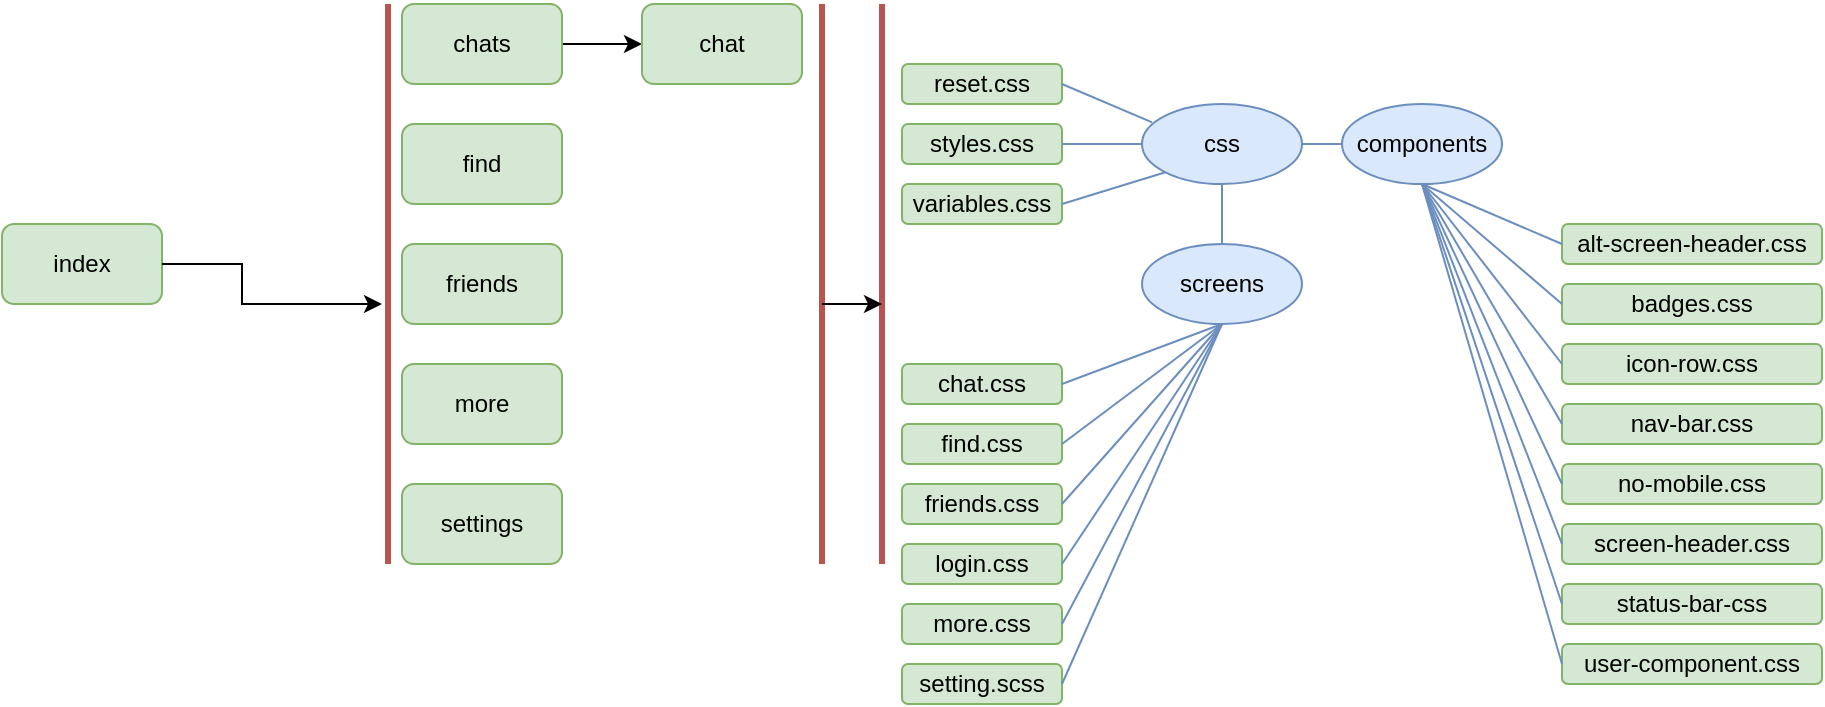 <mxfile version="14.2.7" type="device"><diagram id="NhBPCD9ld7adjzWJ5HqO" name="Page-1"><mxGraphModel dx="1185" dy="635" grid="1" gridSize="10" guides="1" tooltips="1" connect="1" arrows="1" fold="1" page="1" pageScale="1" pageWidth="850" pageHeight="1100" math="0" shadow="0"><root><mxCell id="0"/><mxCell id="1" parent="0"/><mxCell id="GrqGTEpHGL8KUfSvFS55-1" value="index" style="rounded=1;whiteSpace=wrap;html=1;fillColor=#d5e8d4;strokeColor=#82b366;" vertex="1" parent="1"><mxGeometry x="40" y="310" width="80" height="40" as="geometry"/></mxCell><mxCell id="GrqGTEpHGL8KUfSvFS55-2" value="settings" style="rounded=1;whiteSpace=wrap;html=1;fillColor=#d5e8d4;strokeColor=#82b366;" vertex="1" parent="1"><mxGeometry x="240" y="440" width="80" height="40" as="geometry"/></mxCell><mxCell id="GrqGTEpHGL8KUfSvFS55-3" value="more" style="rounded=1;whiteSpace=wrap;html=1;fillColor=#d5e8d4;strokeColor=#82b366;" vertex="1" parent="1"><mxGeometry x="240" y="380" width="80" height="40" as="geometry"/></mxCell><mxCell id="GrqGTEpHGL8KUfSvFS55-4" value="friends" style="rounded=1;whiteSpace=wrap;html=1;fillColor=#d5e8d4;strokeColor=#82b366;" vertex="1" parent="1"><mxGeometry x="240" y="320" width="80" height="40" as="geometry"/></mxCell><mxCell id="GrqGTEpHGL8KUfSvFS55-5" value="find" style="rounded=1;whiteSpace=wrap;html=1;fillColor=#d5e8d4;strokeColor=#82b366;" vertex="1" parent="1"><mxGeometry x="240" y="260" width="80" height="40" as="geometry"/></mxCell><mxCell id="GrqGTEpHGL8KUfSvFS55-21" style="edgeStyle=orthogonalEdgeStyle;rounded=0;orthogonalLoop=1;jettySize=auto;html=1;entryX=0;entryY=0.5;entryDx=0;entryDy=0;fillColor=#d5e8d4;" edge="1" parent="1" source="GrqGTEpHGL8KUfSvFS55-6" target="GrqGTEpHGL8KUfSvFS55-7"><mxGeometry relative="1" as="geometry"/></mxCell><mxCell id="GrqGTEpHGL8KUfSvFS55-6" value="chats" style="rounded=1;whiteSpace=wrap;html=1;fillColor=#d5e8d4;strokeColor=#82b366;" vertex="1" parent="1"><mxGeometry x="240" y="200" width="80" height="40" as="geometry"/></mxCell><mxCell id="GrqGTEpHGL8KUfSvFS55-7" value="chat" style="rounded=1;whiteSpace=wrap;html=1;fillColor=#d5e8d4;strokeColor=#82b366;" vertex="1" parent="1"><mxGeometry x="360" y="200" width="80" height="40" as="geometry"/></mxCell><mxCell id="GrqGTEpHGL8KUfSvFS55-9" value="css" style="ellipse;whiteSpace=wrap;html=1;fillColor=#dae8fc;strokeColor=#6c8ebf;" vertex="1" parent="1"><mxGeometry x="610" y="250" width="80" height="40" as="geometry"/></mxCell><mxCell id="GrqGTEpHGL8KUfSvFS55-10" value="screens" style="ellipse;whiteSpace=wrap;html=1;fillColor=#dae8fc;strokeColor=#6c8ebf;" vertex="1" parent="1"><mxGeometry x="610" y="320" width="80" height="40" as="geometry"/></mxCell><mxCell id="GrqGTEpHGL8KUfSvFS55-11" value="components" style="ellipse;whiteSpace=wrap;html=1;fillColor=#dae8fc;strokeColor=#6c8ebf;" vertex="1" parent="1"><mxGeometry x="710" y="250" width="80" height="40" as="geometry"/></mxCell><mxCell id="GrqGTEpHGL8KUfSvFS55-12" value="reset.css" style="rounded=1;whiteSpace=wrap;html=1;fillColor=#d5e8d4;strokeColor=#82b366;" vertex="1" parent="1"><mxGeometry x="490" y="230" width="80" height="20" as="geometry"/></mxCell><mxCell id="GrqGTEpHGL8KUfSvFS55-13" value="variables.css" style="rounded=1;whiteSpace=wrap;html=1;fillColor=#d5e8d4;strokeColor=#82b366;" vertex="1" parent="1"><mxGeometry x="490" y="290" width="80" height="20" as="geometry"/></mxCell><mxCell id="GrqGTEpHGL8KUfSvFS55-14" value="styles.css" style="rounded=1;whiteSpace=wrap;html=1;fillColor=#d5e8d4;strokeColor=#82b366;" vertex="1" parent="1"><mxGeometry x="490" y="260" width="80" height="20" as="geometry"/></mxCell><mxCell id="GrqGTEpHGL8KUfSvFS55-15" value="" style="endArrow=none;html=1;entryX=0.063;entryY=0.229;entryDx=0;entryDy=0;exitX=1;exitY=0.5;exitDx=0;exitDy=0;fillColor=#dae8fc;strokeColor=#6c8ebf;entryPerimeter=0;" edge="1" parent="1" source="GrqGTEpHGL8KUfSvFS55-12" target="GrqGTEpHGL8KUfSvFS55-9"><mxGeometry width="50" height="50" relative="1" as="geometry"><mxPoint x="750" y="100" as="sourcePoint"/><mxPoint x="800" y="50" as="targetPoint"/></mxGeometry></mxCell><mxCell id="GrqGTEpHGL8KUfSvFS55-16" value="" style="endArrow=none;html=1;entryX=0;entryY=0.5;entryDx=0;entryDy=0;exitX=1;exitY=0.5;exitDx=0;exitDy=0;fillColor=#dae8fc;strokeColor=#6c8ebf;" edge="1" parent="1" source="GrqGTEpHGL8KUfSvFS55-14" target="GrqGTEpHGL8KUfSvFS55-9"><mxGeometry width="50" height="50" relative="1" as="geometry"><mxPoint x="570" y="170" as="sourcePoint"/><mxPoint x="611.716" y="144.142" as="targetPoint"/></mxGeometry></mxCell><mxCell id="GrqGTEpHGL8KUfSvFS55-17" value="" style="endArrow=none;html=1;entryX=0;entryY=1;entryDx=0;entryDy=0;exitX=1;exitY=0.5;exitDx=0;exitDy=0;fillColor=#dae8fc;strokeColor=#6c8ebf;" edge="1" parent="1" source="GrqGTEpHGL8KUfSvFS55-13" target="GrqGTEpHGL8KUfSvFS55-9"><mxGeometry width="50" height="50" relative="1" as="geometry"><mxPoint x="580" y="180" as="sourcePoint"/><mxPoint x="621.716" y="154.142" as="targetPoint"/></mxGeometry></mxCell><mxCell id="GrqGTEpHGL8KUfSvFS55-18" value="" style="endArrow=none;html=1;entryX=0;entryY=0.5;entryDx=0;entryDy=0;exitX=1;exitY=0.5;exitDx=0;exitDy=0;fillColor=#dae8fc;strokeColor=#6c8ebf;" edge="1" parent="1" source="GrqGTEpHGL8KUfSvFS55-9" target="GrqGTEpHGL8KUfSvFS55-11"><mxGeometry width="50" height="50" relative="1" as="geometry"><mxPoint x="600" y="340" as="sourcePoint"/><mxPoint x="641.716" y="314.142" as="targetPoint"/></mxGeometry></mxCell><mxCell id="GrqGTEpHGL8KUfSvFS55-19" value="" style="endArrow=none;html=1;exitX=0.5;exitY=1;exitDx=0;exitDy=0;fillColor=#dae8fc;strokeColor=#6c8ebf;" edge="1" parent="1" source="GrqGTEpHGL8KUfSvFS55-9" target="GrqGTEpHGL8KUfSvFS55-10"><mxGeometry width="50" height="50" relative="1" as="geometry"><mxPoint x="610" y="350" as="sourcePoint"/><mxPoint x="651.716" y="324.142" as="targetPoint"/></mxGeometry></mxCell><mxCell id="GrqGTEpHGL8KUfSvFS55-22" value="" style="endArrow=none;html=1;fillColor=#f8cecc;strokeColor=#b85450;strokeWidth=3;" edge="1" parent="1"><mxGeometry width="50" height="50" relative="1" as="geometry"><mxPoint x="233" y="480" as="sourcePoint"/><mxPoint x="233" y="200" as="targetPoint"/></mxGeometry></mxCell><mxCell id="GrqGTEpHGL8KUfSvFS55-23" style="edgeStyle=orthogonalEdgeStyle;rounded=0;orthogonalLoop=1;jettySize=auto;html=1;fillColor=#d5e8d4;exitX=1;exitY=0.5;exitDx=0;exitDy=0;" edge="1" parent="1" source="GrqGTEpHGL8KUfSvFS55-1"><mxGeometry relative="1" as="geometry"><mxPoint x="330" y="230" as="sourcePoint"/><mxPoint x="230" y="350" as="targetPoint"/><Array as="points"><mxPoint x="160" y="330"/><mxPoint x="160" y="350"/></Array></mxGeometry></mxCell><mxCell id="GrqGTEpHGL8KUfSvFS55-24" value="" style="endArrow=none;html=1;fillColor=#f8cecc;strokeColor=#b85450;strokeWidth=3;" edge="1" parent="1"><mxGeometry width="50" height="50" relative="1" as="geometry"><mxPoint x="450" y="480" as="sourcePoint"/><mxPoint x="450" y="200" as="targetPoint"/></mxGeometry></mxCell><mxCell id="GrqGTEpHGL8KUfSvFS55-25" value="" style="endArrow=none;html=1;fillColor=#f8cecc;strokeColor=#b85450;strokeWidth=3;" edge="1" parent="1"><mxGeometry width="50" height="50" relative="1" as="geometry"><mxPoint x="480" y="480" as="sourcePoint"/><mxPoint x="480" y="200" as="targetPoint"/></mxGeometry></mxCell><mxCell id="GrqGTEpHGL8KUfSvFS55-26" style="edgeStyle=orthogonalEdgeStyle;rounded=0;orthogonalLoop=1;jettySize=auto;html=1;fillColor=#d5e8d4;" edge="1" parent="1"><mxGeometry relative="1" as="geometry"><mxPoint x="450" y="350" as="sourcePoint"/><mxPoint x="480" y="350" as="targetPoint"/></mxGeometry></mxCell><mxCell id="GrqGTEpHGL8KUfSvFS55-27" value="chat.css" style="rounded=1;whiteSpace=wrap;html=1;fillColor=#d5e8d4;strokeColor=#82b366;" vertex="1" parent="1"><mxGeometry x="490" y="380" width="80" height="20" as="geometry"/></mxCell><mxCell id="GrqGTEpHGL8KUfSvFS55-28" value="setting.scss" style="rounded=1;whiteSpace=wrap;html=1;fillColor=#d5e8d4;strokeColor=#82b366;" vertex="1" parent="1"><mxGeometry x="490" y="530" width="80" height="20" as="geometry"/></mxCell><mxCell id="GrqGTEpHGL8KUfSvFS55-29" value="more.css" style="rounded=1;whiteSpace=wrap;html=1;fillColor=#d5e8d4;strokeColor=#82b366;" vertex="1" parent="1"><mxGeometry x="490" y="500" width="80" height="20" as="geometry"/></mxCell><mxCell id="GrqGTEpHGL8KUfSvFS55-30" value="login.css" style="rounded=1;whiteSpace=wrap;html=1;fillColor=#d5e8d4;strokeColor=#82b366;" vertex="1" parent="1"><mxGeometry x="490" y="470" width="80" height="20" as="geometry"/></mxCell><mxCell id="GrqGTEpHGL8KUfSvFS55-31" value="friends.css" style="rounded=1;whiteSpace=wrap;html=1;fillColor=#d5e8d4;strokeColor=#82b366;" vertex="1" parent="1"><mxGeometry x="490" y="440" width="80" height="20" as="geometry"/></mxCell><mxCell id="GrqGTEpHGL8KUfSvFS55-32" value="find.css" style="rounded=1;whiteSpace=wrap;html=1;fillColor=#d5e8d4;strokeColor=#82b366;" vertex="1" parent="1"><mxGeometry x="490" y="410" width="80" height="20" as="geometry"/></mxCell><mxCell id="GrqGTEpHGL8KUfSvFS55-36" value="" style="endArrow=none;html=1;exitX=1;exitY=0.5;exitDx=0;exitDy=0;fillColor=#dae8fc;strokeColor=#6c8ebf;entryX=0.5;entryY=1;entryDx=0;entryDy=0;" edge="1" parent="1" source="GrqGTEpHGL8KUfSvFS55-27" target="GrqGTEpHGL8KUfSvFS55-10"><mxGeometry width="50" height="50" relative="1" as="geometry"><mxPoint x="660" y="300" as="sourcePoint"/><mxPoint x="660" y="330" as="targetPoint"/></mxGeometry></mxCell><mxCell id="GrqGTEpHGL8KUfSvFS55-37" value="" style="endArrow=none;html=1;exitX=1;exitY=0.5;exitDx=0;exitDy=0;fillColor=#dae8fc;strokeColor=#6c8ebf;entryX=0.5;entryY=1;entryDx=0;entryDy=0;" edge="1" parent="1" source="GrqGTEpHGL8KUfSvFS55-32" target="GrqGTEpHGL8KUfSvFS55-10"><mxGeometry width="50" height="50" relative="1" as="geometry"><mxPoint x="580" y="400" as="sourcePoint"/><mxPoint x="660" y="370" as="targetPoint"/></mxGeometry></mxCell><mxCell id="GrqGTEpHGL8KUfSvFS55-38" value="" style="endArrow=none;html=1;exitX=1;exitY=0.5;exitDx=0;exitDy=0;fillColor=#dae8fc;strokeColor=#6c8ebf;" edge="1" parent="1" source="GrqGTEpHGL8KUfSvFS55-31"><mxGeometry width="50" height="50" relative="1" as="geometry"><mxPoint x="590" y="410" as="sourcePoint"/><mxPoint x="650" y="360" as="targetPoint"/></mxGeometry></mxCell><mxCell id="GrqGTEpHGL8KUfSvFS55-39" value="" style="endArrow=none;html=1;exitX=1;exitY=0.5;exitDx=0;exitDy=0;fillColor=#dae8fc;strokeColor=#6c8ebf;entryX=0.5;entryY=1;entryDx=0;entryDy=0;" edge="1" parent="1" source="GrqGTEpHGL8KUfSvFS55-30" target="GrqGTEpHGL8KUfSvFS55-10"><mxGeometry width="50" height="50" relative="1" as="geometry"><mxPoint x="600" y="420" as="sourcePoint"/><mxPoint x="680" y="390" as="targetPoint"/></mxGeometry></mxCell><mxCell id="GrqGTEpHGL8KUfSvFS55-40" value="" style="endArrow=none;html=1;exitX=1;exitY=0.5;exitDx=0;exitDy=0;fillColor=#dae8fc;strokeColor=#6c8ebf;entryX=0.5;entryY=1;entryDx=0;entryDy=0;" edge="1" parent="1" source="GrqGTEpHGL8KUfSvFS55-29" target="GrqGTEpHGL8KUfSvFS55-10"><mxGeometry width="50" height="50" relative="1" as="geometry"><mxPoint x="610" y="430" as="sourcePoint"/><mxPoint x="690" y="400" as="targetPoint"/></mxGeometry></mxCell><mxCell id="GrqGTEpHGL8KUfSvFS55-41" value="" style="endArrow=none;html=1;exitX=1;exitY=0.5;exitDx=0;exitDy=0;fillColor=#dae8fc;strokeColor=#6c8ebf;entryX=0.5;entryY=1;entryDx=0;entryDy=0;" edge="1" parent="1" source="GrqGTEpHGL8KUfSvFS55-28" target="GrqGTEpHGL8KUfSvFS55-10"><mxGeometry width="50" height="50" relative="1" as="geometry"><mxPoint x="620" y="440" as="sourcePoint"/><mxPoint x="700" y="410" as="targetPoint"/></mxGeometry></mxCell><mxCell id="GrqGTEpHGL8KUfSvFS55-42" value="alt-screen-header.css" style="rounded=1;whiteSpace=wrap;html=1;fillColor=#d5e8d4;strokeColor=#82b366;" vertex="1" parent="1"><mxGeometry x="820" y="310" width="130" height="20" as="geometry"/></mxCell><mxCell id="GrqGTEpHGL8KUfSvFS55-43" value="screen-header.css" style="rounded=1;whiteSpace=wrap;html=1;fillColor=#d5e8d4;strokeColor=#82b366;" vertex="1" parent="1"><mxGeometry x="820" y="460" width="130" height="20" as="geometry"/></mxCell><mxCell id="GrqGTEpHGL8KUfSvFS55-44" value="no-mobile.css" style="rounded=1;whiteSpace=wrap;html=1;fillColor=#d5e8d4;strokeColor=#82b366;" vertex="1" parent="1"><mxGeometry x="820" y="430" width="130" height="20" as="geometry"/></mxCell><mxCell id="GrqGTEpHGL8KUfSvFS55-45" value="nav-bar.css" style="rounded=1;whiteSpace=wrap;html=1;fillColor=#d5e8d4;strokeColor=#82b366;" vertex="1" parent="1"><mxGeometry x="820" y="400" width="130" height="20" as="geometry"/></mxCell><mxCell id="GrqGTEpHGL8KUfSvFS55-46" value="icon-row.css" style="rounded=1;whiteSpace=wrap;html=1;fillColor=#d5e8d4;strokeColor=#82b366;" vertex="1" parent="1"><mxGeometry x="820" y="370" width="130" height="20" as="geometry"/></mxCell><mxCell id="GrqGTEpHGL8KUfSvFS55-47" value="badges.css" style="rounded=1;whiteSpace=wrap;html=1;fillColor=#d5e8d4;strokeColor=#82b366;" vertex="1" parent="1"><mxGeometry x="820" y="340" width="130" height="20" as="geometry"/></mxCell><mxCell id="GrqGTEpHGL8KUfSvFS55-48" value="user-component.css" style="rounded=1;whiteSpace=wrap;html=1;fillColor=#d5e8d4;strokeColor=#82b366;" vertex="1" parent="1"><mxGeometry x="820" y="520" width="130" height="20" as="geometry"/></mxCell><mxCell id="GrqGTEpHGL8KUfSvFS55-49" value="status-bar-css" style="rounded=1;whiteSpace=wrap;html=1;fillColor=#d5e8d4;strokeColor=#82b366;" vertex="1" parent="1"><mxGeometry x="820" y="490" width="130" height="20" as="geometry"/></mxCell><mxCell id="GrqGTEpHGL8KUfSvFS55-50" value="" style="endArrow=none;html=1;exitX=0;exitY=0.5;exitDx=0;exitDy=0;fillColor=#dae8fc;strokeColor=#6c8ebf;entryX=0.5;entryY=1;entryDx=0;entryDy=0;" edge="1" parent="1" source="GrqGTEpHGL8KUfSvFS55-42" target="GrqGTEpHGL8KUfSvFS55-11"><mxGeometry width="50" height="50" relative="1" as="geometry"><mxPoint x="580" y="400" as="sourcePoint"/><mxPoint x="660" y="370" as="targetPoint"/></mxGeometry></mxCell><mxCell id="GrqGTEpHGL8KUfSvFS55-51" value="" style="endArrow=none;html=1;exitX=0;exitY=0.5;exitDx=0;exitDy=0;fillColor=#dae8fc;strokeColor=#6c8ebf;entryX=0.5;entryY=1;entryDx=0;entryDy=0;" edge="1" parent="1" source="GrqGTEpHGL8KUfSvFS55-48" target="GrqGTEpHGL8KUfSvFS55-11"><mxGeometry width="50" height="50" relative="1" as="geometry"><mxPoint x="810" y="340" as="sourcePoint"/><mxPoint x="770" y="300" as="targetPoint"/></mxGeometry></mxCell><mxCell id="GrqGTEpHGL8KUfSvFS55-52" value="" style="endArrow=none;html=1;exitX=0;exitY=0.5;exitDx=0;exitDy=0;fillColor=#dae8fc;strokeColor=#6c8ebf;entryX=0.5;entryY=1;entryDx=0;entryDy=0;" edge="1" parent="1" source="GrqGTEpHGL8KUfSvFS55-49" target="GrqGTEpHGL8KUfSvFS55-11"><mxGeometry width="50" height="50" relative="1" as="geometry"><mxPoint x="820" y="350" as="sourcePoint"/><mxPoint x="780" y="310" as="targetPoint"/></mxGeometry></mxCell><mxCell id="GrqGTEpHGL8KUfSvFS55-53" value="" style="endArrow=none;html=1;exitX=0;exitY=0.5;exitDx=0;exitDy=0;fillColor=#dae8fc;strokeColor=#6c8ebf;entryX=0.5;entryY=1;entryDx=0;entryDy=0;" edge="1" parent="1" source="GrqGTEpHGL8KUfSvFS55-47" target="GrqGTEpHGL8KUfSvFS55-11"><mxGeometry width="50" height="50" relative="1" as="geometry"><mxPoint x="830" y="360" as="sourcePoint"/><mxPoint x="790" y="320" as="targetPoint"/></mxGeometry></mxCell><mxCell id="GrqGTEpHGL8KUfSvFS55-54" value="" style="endArrow=none;html=1;exitX=0;exitY=0.5;exitDx=0;exitDy=0;fillColor=#dae8fc;strokeColor=#6c8ebf;entryX=0.5;entryY=1;entryDx=0;entryDy=0;" edge="1" parent="1" source="GrqGTEpHGL8KUfSvFS55-46" target="GrqGTEpHGL8KUfSvFS55-11"><mxGeometry width="50" height="50" relative="1" as="geometry"><mxPoint x="840" y="370" as="sourcePoint"/><mxPoint x="800" y="330" as="targetPoint"/></mxGeometry></mxCell><mxCell id="GrqGTEpHGL8KUfSvFS55-55" value="" style="endArrow=none;html=1;exitX=0;exitY=0.5;exitDx=0;exitDy=0;fillColor=#dae8fc;strokeColor=#6c8ebf;entryX=0.5;entryY=1;entryDx=0;entryDy=0;" edge="1" parent="1" source="GrqGTEpHGL8KUfSvFS55-43" target="GrqGTEpHGL8KUfSvFS55-11"><mxGeometry width="50" height="50" relative="1" as="geometry"><mxPoint x="850" y="380" as="sourcePoint"/><mxPoint x="810" y="340" as="targetPoint"/></mxGeometry></mxCell><mxCell id="GrqGTEpHGL8KUfSvFS55-56" value="" style="endArrow=none;html=1;exitX=0;exitY=0.5;exitDx=0;exitDy=0;fillColor=#dae8fc;strokeColor=#6c8ebf;entryX=0.5;entryY=1;entryDx=0;entryDy=0;" edge="1" parent="1" source="GrqGTEpHGL8KUfSvFS55-45" target="GrqGTEpHGL8KUfSvFS55-11"><mxGeometry width="50" height="50" relative="1" as="geometry"><mxPoint x="860" y="390" as="sourcePoint"/><mxPoint x="820" y="350" as="targetPoint"/></mxGeometry></mxCell><mxCell id="GrqGTEpHGL8KUfSvFS55-57" value="" style="endArrow=none;html=1;exitX=0;exitY=0.5;exitDx=0;exitDy=0;fillColor=#dae8fc;strokeColor=#6c8ebf;entryX=0.5;entryY=1;entryDx=0;entryDy=0;" edge="1" parent="1" source="GrqGTEpHGL8KUfSvFS55-44" target="GrqGTEpHGL8KUfSvFS55-11"><mxGeometry width="50" height="50" relative="1" as="geometry"><mxPoint x="870" y="400" as="sourcePoint"/><mxPoint x="830" y="360" as="targetPoint"/></mxGeometry></mxCell></root></mxGraphModel></diagram></mxfile>